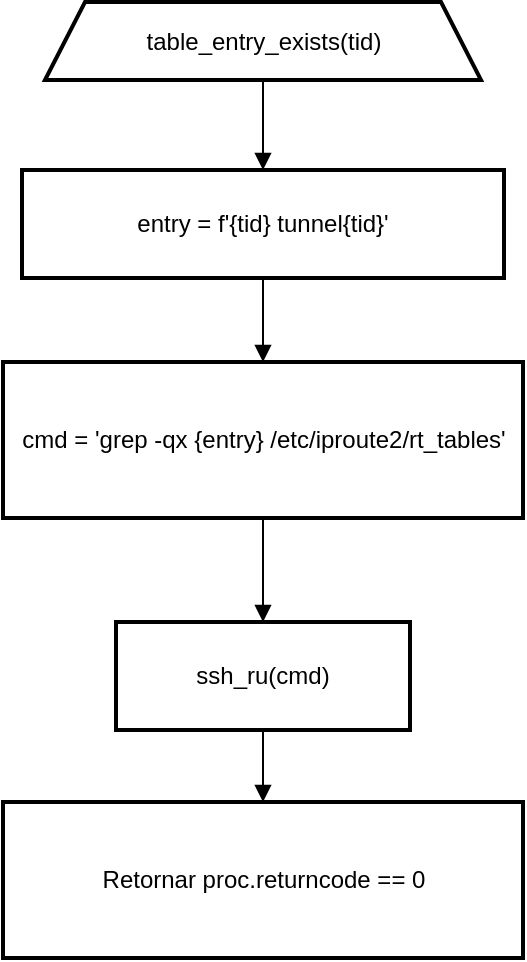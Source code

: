 <mxfile version="27.0.9">
  <diagram name="Página-1" id="XjpoNEU9o90cF0CHlCEy">
    <mxGraphModel grid="1" page="1" gridSize="10" guides="1" tooltips="1" connect="1" arrows="1" fold="1" pageScale="1" pageWidth="827" pageHeight="1169" math="0" shadow="0">
      <root>
        <mxCell id="0" />
        <mxCell id="1" parent="0" />
        <mxCell id="cQj1UlHPzCTV-ahHtoay-1" value="table_entry_exists(tid)" style="shape=trapezoid;perimeter=trapezoidPerimeter;fixedSize=1;strokeWidth=2;whiteSpace=wrap;" vertex="1" parent="1">
          <mxGeometry x="191.5" y="30" width="218" height="39" as="geometry" />
        </mxCell>
        <mxCell id="cQj1UlHPzCTV-ahHtoay-2" value="entry = f&#39;{tid} tunnel{tid}&#39;" style="whiteSpace=wrap;strokeWidth=2;" vertex="1" parent="1">
          <mxGeometry x="180" y="114" width="241" height="54" as="geometry" />
        </mxCell>
        <mxCell id="cQj1UlHPzCTV-ahHtoay-3" value="cmd = &#39;grep -qx {entry} /etc/iproute2/rt_tables&#39;" style="whiteSpace=wrap;strokeWidth=2;" vertex="1" parent="1">
          <mxGeometry x="170.5" y="210" width="260" height="78" as="geometry" />
        </mxCell>
        <mxCell id="cQj1UlHPzCTV-ahHtoay-4" value="ssh_ru(cmd)" style="whiteSpace=wrap;strokeWidth=2;" vertex="1" parent="1">
          <mxGeometry x="227" y="340" width="147" height="54" as="geometry" />
        </mxCell>
        <mxCell id="cQj1UlHPzCTV-ahHtoay-5" value="Retornar proc.returncode == 0" style="whiteSpace=wrap;strokeWidth=2;" vertex="1" parent="1">
          <mxGeometry x="170.5" y="430" width="260" height="78" as="geometry" />
        </mxCell>
        <mxCell id="cQj1UlHPzCTV-ahHtoay-6" value="" style="curved=1;startArrow=none;endArrow=block;exitX=0.5;exitY=1;entryX=0.5;entryY=-0.01;rounded=0;exitDx=0;exitDy=0;" edge="1" parent="1" source="cQj1UlHPzCTV-ahHtoay-1" target="cQj1UlHPzCTV-ahHtoay-2">
          <mxGeometry relative="1" as="geometry">
            <Array as="points" />
          </mxGeometry>
        </mxCell>
        <mxCell id="cQj1UlHPzCTV-ahHtoay-7" value="" style="curved=1;startArrow=none;endArrow=block;exitX=0.5;exitY=0.99;entryX=0.5;entryY=-0.01;rounded=0;" edge="1" parent="1" source="cQj1UlHPzCTV-ahHtoay-2" target="cQj1UlHPzCTV-ahHtoay-3">
          <mxGeometry relative="1" as="geometry">
            <Array as="points" />
          </mxGeometry>
        </mxCell>
        <mxCell id="cQj1UlHPzCTV-ahHtoay-8" value="" style="curved=1;startArrow=none;endArrow=block;exitX=0.5;exitY=0.99;entryX=0.5;entryY=-0.01;rounded=0;" edge="1" parent="1" source="cQj1UlHPzCTV-ahHtoay-3" target="cQj1UlHPzCTV-ahHtoay-4">
          <mxGeometry relative="1" as="geometry">
            <Array as="points" />
          </mxGeometry>
        </mxCell>
        <mxCell id="cQj1UlHPzCTV-ahHtoay-9" value="" style="curved=1;startArrow=none;endArrow=block;exitX=0.5;exitY=0.99;entryX=0.5;entryY=-0.01;rounded=0;" edge="1" parent="1" source="cQj1UlHPzCTV-ahHtoay-4" target="cQj1UlHPzCTV-ahHtoay-5">
          <mxGeometry relative="1" as="geometry">
            <Array as="points" />
          </mxGeometry>
        </mxCell>
      </root>
    </mxGraphModel>
  </diagram>
</mxfile>
